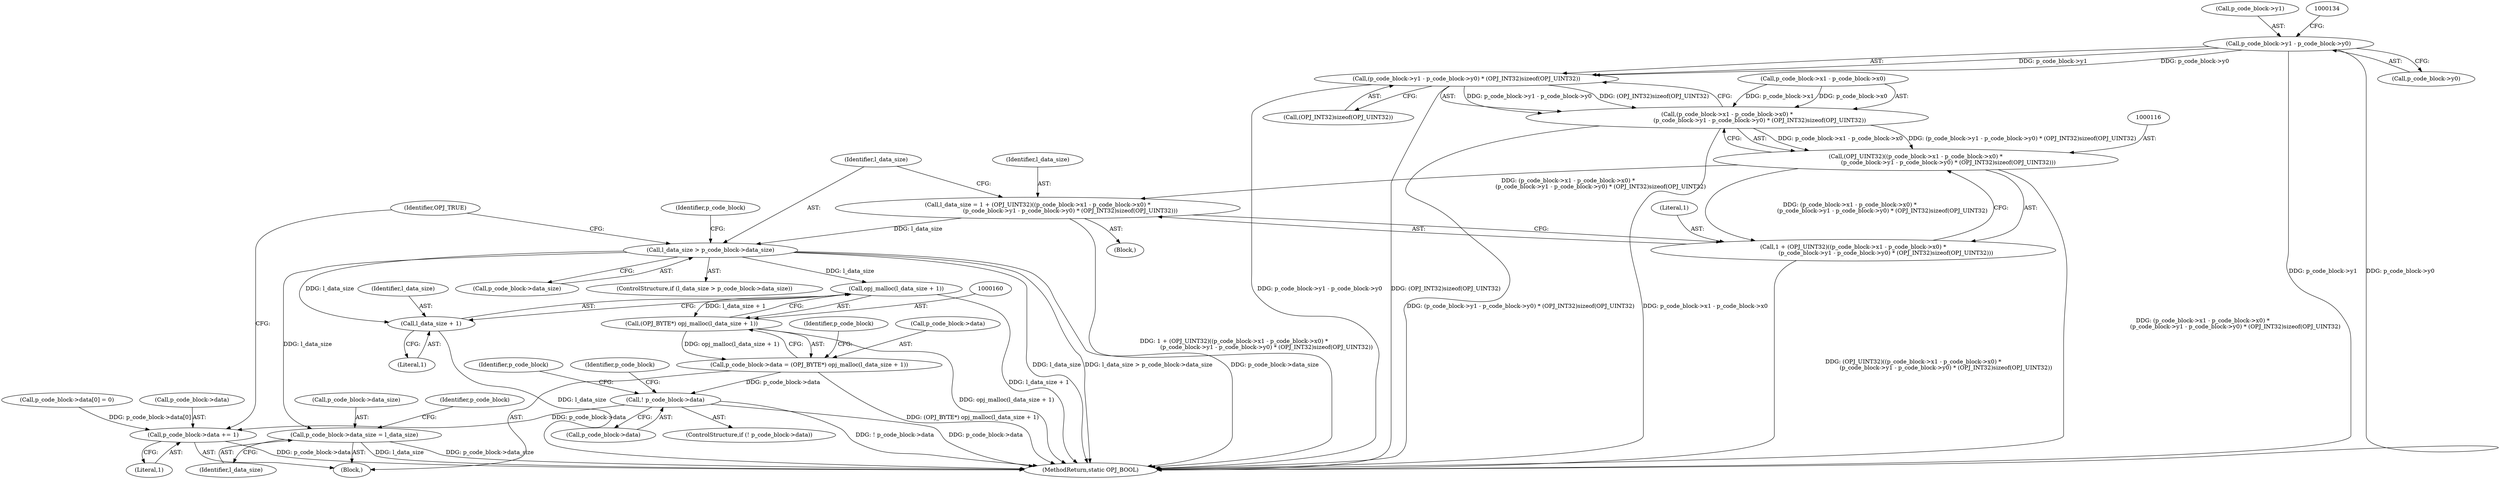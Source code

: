digraph "1_openjpeg_afb308b9ccbe129608c9205cf3bb39bbefad90b9@pointer" {
"1000126" [label="(Call,p_code_block->y1 - p_code_block->y0)"];
"1000125" [label="(Call,(p_code_block->y1 - p_code_block->y0) * (OPJ_INT32)sizeof(OPJ_UINT32))"];
"1000117" [label="(Call,(p_code_block->x1 - p_code_block->x0) *\n                                    (p_code_block->y1 - p_code_block->y0) * (OPJ_INT32)sizeof(OPJ_UINT32))"];
"1000115" [label="(Call,(OPJ_UINT32)((p_code_block->x1 - p_code_block->x0) *\n                                    (p_code_block->y1 - p_code_block->y0) * (OPJ_INT32)sizeof(OPJ_UINT32)))"];
"1000111" [label="(Call,l_data_size = 1 + (OPJ_UINT32)((p_code_block->x1 - p_code_block->x0) *\n                                    (p_code_block->y1 - p_code_block->y0) * (OPJ_INT32)sizeof(OPJ_UINT32)))"];
"1000138" [label="(Call,l_data_size > p_code_block->data_size)"];
"1000161" [label="(Call,opj_malloc(l_data_size + 1))"];
"1000159" [label="(Call,(OPJ_BYTE*) opj_malloc(l_data_size + 1))"];
"1000155" [label="(Call,p_code_block->data = (OPJ_BYTE*) opj_malloc(l_data_size + 1))"];
"1000166" [label="(Call,! p_code_block->data)"];
"1000190" [label="(Call,p_code_block->data += 1)"];
"1000162" [label="(Call,l_data_size + 1)"];
"1000178" [label="(Call,p_code_block->data_size = l_data_size)"];
"1000113" [label="(Call,1 + (OPJ_UINT32)((p_code_block->x1 - p_code_block->x0) *\n                                    (p_code_block->y1 - p_code_block->y0) * (OPJ_INT32)sizeof(OPJ_UINT32)))"];
"1000138" [label="(Call,l_data_size > p_code_block->data_size)"];
"1000126" [label="(Call,p_code_block->y1 - p_code_block->y0)"];
"1000179" [label="(Call,p_code_block->data_size)"];
"1000183" [label="(Call,p_code_block->data[0] = 0)"];
"1000114" [label="(Literal,1)"];
"1000113" [label="(Call,1 + (OPJ_UINT32)((p_code_block->x1 - p_code_block->x0) *\n                                    (p_code_block->y1 - p_code_block->y0) * (OPJ_INT32)sizeof(OPJ_UINT32)))"];
"1000178" [label="(Call,p_code_block->data_size = l_data_size)"];
"1000112" [label="(Identifier,l_data_size)"];
"1000130" [label="(Call,p_code_block->y0)"];
"1000146" [label="(Identifier,p_code_block)"];
"1000115" [label="(Call,(OPJ_UINT32)((p_code_block->x1 - p_code_block->x0) *\n                                    (p_code_block->y1 - p_code_block->y0) * (OPJ_INT32)sizeof(OPJ_UINT32)))"];
"1000140" [label="(Call,p_code_block->data_size)"];
"1000168" [label="(Identifier,p_code_block)"];
"1000180" [label="(Identifier,p_code_block)"];
"1000196" [label="(Identifier,OPJ_TRUE)"];
"1000162" [label="(Call,l_data_size + 1)"];
"1000164" [label="(Literal,1)"];
"1000194" [label="(Literal,1)"];
"1000137" [label="(ControlStructure,if (l_data_size > p_code_block->data_size))"];
"1000161" [label="(Call,opj_malloc(l_data_size + 1))"];
"1000118" [label="(Call,p_code_block->x1 - p_code_block->x0)"];
"1000190" [label="(Call,p_code_block->data += 1)"];
"1000156" [label="(Call,p_code_block->data)"];
"1000111" [label="(Call,l_data_size = 1 + (OPJ_UINT32)((p_code_block->x1 - p_code_block->x0) *\n                                    (p_code_block->y1 - p_code_block->y0) * (OPJ_INT32)sizeof(OPJ_UINT32)))"];
"1000133" [label="(Call,(OPJ_INT32)sizeof(OPJ_UINT32))"];
"1000197" [label="(MethodReturn,static OPJ_BOOL)"];
"1000159" [label="(Call,(OPJ_BYTE*) opj_malloc(l_data_size + 1))"];
"1000139" [label="(Identifier,l_data_size)"];
"1000117" [label="(Call,(p_code_block->x1 - p_code_block->x0) *\n                                    (p_code_block->y1 - p_code_block->y0) * (OPJ_INT32)sizeof(OPJ_UINT32))"];
"1000127" [label="(Call,p_code_block->y1)"];
"1000109" [label="(Block,)"];
"1000163" [label="(Identifier,l_data_size)"];
"1000155" [label="(Call,p_code_block->data = (OPJ_BYTE*) opj_malloc(l_data_size + 1))"];
"1000182" [label="(Identifier,l_data_size)"];
"1000166" [label="(Call,! p_code_block->data)"];
"1000165" [label="(ControlStructure,if (! p_code_block->data))"];
"1000143" [label="(Block,)"];
"1000125" [label="(Call,(p_code_block->y1 - p_code_block->y0) * (OPJ_INT32)sizeof(OPJ_UINT32))"];
"1000191" [label="(Call,p_code_block->data)"];
"1000173" [label="(Identifier,p_code_block)"];
"1000186" [label="(Identifier,p_code_block)"];
"1000167" [label="(Call,p_code_block->data)"];
"1000126" -> "1000125"  [label="AST: "];
"1000126" -> "1000130"  [label="CFG: "];
"1000127" -> "1000126"  [label="AST: "];
"1000130" -> "1000126"  [label="AST: "];
"1000134" -> "1000126"  [label="CFG: "];
"1000126" -> "1000197"  [label="DDG: p_code_block->y1"];
"1000126" -> "1000197"  [label="DDG: p_code_block->y0"];
"1000126" -> "1000125"  [label="DDG: p_code_block->y1"];
"1000126" -> "1000125"  [label="DDG: p_code_block->y0"];
"1000125" -> "1000117"  [label="AST: "];
"1000125" -> "1000133"  [label="CFG: "];
"1000133" -> "1000125"  [label="AST: "];
"1000117" -> "1000125"  [label="CFG: "];
"1000125" -> "1000197"  [label="DDG: (OPJ_INT32)sizeof(OPJ_UINT32)"];
"1000125" -> "1000197"  [label="DDG: p_code_block->y1 - p_code_block->y0"];
"1000125" -> "1000117"  [label="DDG: p_code_block->y1 - p_code_block->y0"];
"1000125" -> "1000117"  [label="DDG: (OPJ_INT32)sizeof(OPJ_UINT32)"];
"1000117" -> "1000115"  [label="AST: "];
"1000118" -> "1000117"  [label="AST: "];
"1000115" -> "1000117"  [label="CFG: "];
"1000117" -> "1000197"  [label="DDG: (p_code_block->y1 - p_code_block->y0) * (OPJ_INT32)sizeof(OPJ_UINT32)"];
"1000117" -> "1000197"  [label="DDG: p_code_block->x1 - p_code_block->x0"];
"1000117" -> "1000115"  [label="DDG: p_code_block->x1 - p_code_block->x0"];
"1000117" -> "1000115"  [label="DDG: (p_code_block->y1 - p_code_block->y0) * (OPJ_INT32)sizeof(OPJ_UINT32)"];
"1000118" -> "1000117"  [label="DDG: p_code_block->x1"];
"1000118" -> "1000117"  [label="DDG: p_code_block->x0"];
"1000115" -> "1000113"  [label="AST: "];
"1000116" -> "1000115"  [label="AST: "];
"1000113" -> "1000115"  [label="CFG: "];
"1000115" -> "1000197"  [label="DDG: (p_code_block->x1 - p_code_block->x0) *\n                                    (p_code_block->y1 - p_code_block->y0) * (OPJ_INT32)sizeof(OPJ_UINT32)"];
"1000115" -> "1000111"  [label="DDG: (p_code_block->x1 - p_code_block->x0) *\n                                    (p_code_block->y1 - p_code_block->y0) * (OPJ_INT32)sizeof(OPJ_UINT32)"];
"1000115" -> "1000113"  [label="DDG: (p_code_block->x1 - p_code_block->x0) *\n                                    (p_code_block->y1 - p_code_block->y0) * (OPJ_INT32)sizeof(OPJ_UINT32)"];
"1000111" -> "1000109"  [label="AST: "];
"1000111" -> "1000113"  [label="CFG: "];
"1000112" -> "1000111"  [label="AST: "];
"1000113" -> "1000111"  [label="AST: "];
"1000139" -> "1000111"  [label="CFG: "];
"1000111" -> "1000197"  [label="DDG: 1 + (OPJ_UINT32)((p_code_block->x1 - p_code_block->x0) *\n                                    (p_code_block->y1 - p_code_block->y0) * (OPJ_INT32)sizeof(OPJ_UINT32))"];
"1000111" -> "1000138"  [label="DDG: l_data_size"];
"1000138" -> "1000137"  [label="AST: "];
"1000138" -> "1000140"  [label="CFG: "];
"1000139" -> "1000138"  [label="AST: "];
"1000140" -> "1000138"  [label="AST: "];
"1000146" -> "1000138"  [label="CFG: "];
"1000196" -> "1000138"  [label="CFG: "];
"1000138" -> "1000197"  [label="DDG: l_data_size"];
"1000138" -> "1000197"  [label="DDG: l_data_size > p_code_block->data_size"];
"1000138" -> "1000197"  [label="DDG: p_code_block->data_size"];
"1000138" -> "1000161"  [label="DDG: l_data_size"];
"1000138" -> "1000162"  [label="DDG: l_data_size"];
"1000138" -> "1000178"  [label="DDG: l_data_size"];
"1000161" -> "1000159"  [label="AST: "];
"1000161" -> "1000162"  [label="CFG: "];
"1000162" -> "1000161"  [label="AST: "];
"1000159" -> "1000161"  [label="CFG: "];
"1000161" -> "1000197"  [label="DDG: l_data_size + 1"];
"1000161" -> "1000159"  [label="DDG: l_data_size + 1"];
"1000159" -> "1000155"  [label="AST: "];
"1000160" -> "1000159"  [label="AST: "];
"1000155" -> "1000159"  [label="CFG: "];
"1000159" -> "1000197"  [label="DDG: opj_malloc(l_data_size + 1)"];
"1000159" -> "1000155"  [label="DDG: opj_malloc(l_data_size + 1)"];
"1000155" -> "1000143"  [label="AST: "];
"1000156" -> "1000155"  [label="AST: "];
"1000168" -> "1000155"  [label="CFG: "];
"1000155" -> "1000197"  [label="DDG: (OPJ_BYTE*) opj_malloc(l_data_size + 1)"];
"1000155" -> "1000166"  [label="DDG: p_code_block->data"];
"1000166" -> "1000165"  [label="AST: "];
"1000166" -> "1000167"  [label="CFG: "];
"1000167" -> "1000166"  [label="AST: "];
"1000173" -> "1000166"  [label="CFG: "];
"1000180" -> "1000166"  [label="CFG: "];
"1000166" -> "1000197"  [label="DDG: ! p_code_block->data"];
"1000166" -> "1000197"  [label="DDG: p_code_block->data"];
"1000166" -> "1000190"  [label="DDG: p_code_block->data"];
"1000190" -> "1000143"  [label="AST: "];
"1000190" -> "1000194"  [label="CFG: "];
"1000191" -> "1000190"  [label="AST: "];
"1000194" -> "1000190"  [label="AST: "];
"1000196" -> "1000190"  [label="CFG: "];
"1000190" -> "1000197"  [label="DDG: p_code_block->data"];
"1000183" -> "1000190"  [label="DDG: p_code_block->data[0]"];
"1000162" -> "1000164"  [label="CFG: "];
"1000163" -> "1000162"  [label="AST: "];
"1000164" -> "1000162"  [label="AST: "];
"1000162" -> "1000197"  [label="DDG: l_data_size"];
"1000178" -> "1000143"  [label="AST: "];
"1000178" -> "1000182"  [label="CFG: "];
"1000179" -> "1000178"  [label="AST: "];
"1000182" -> "1000178"  [label="AST: "];
"1000186" -> "1000178"  [label="CFG: "];
"1000178" -> "1000197"  [label="DDG: p_code_block->data_size"];
"1000178" -> "1000197"  [label="DDG: l_data_size"];
"1000114" -> "1000113"  [label="AST: "];
"1000113" -> "1000197"  [label="DDG: (OPJ_UINT32)((p_code_block->x1 - p_code_block->x0) *\n                                    (p_code_block->y1 - p_code_block->y0) * (OPJ_INT32)sizeof(OPJ_UINT32))"];
}

